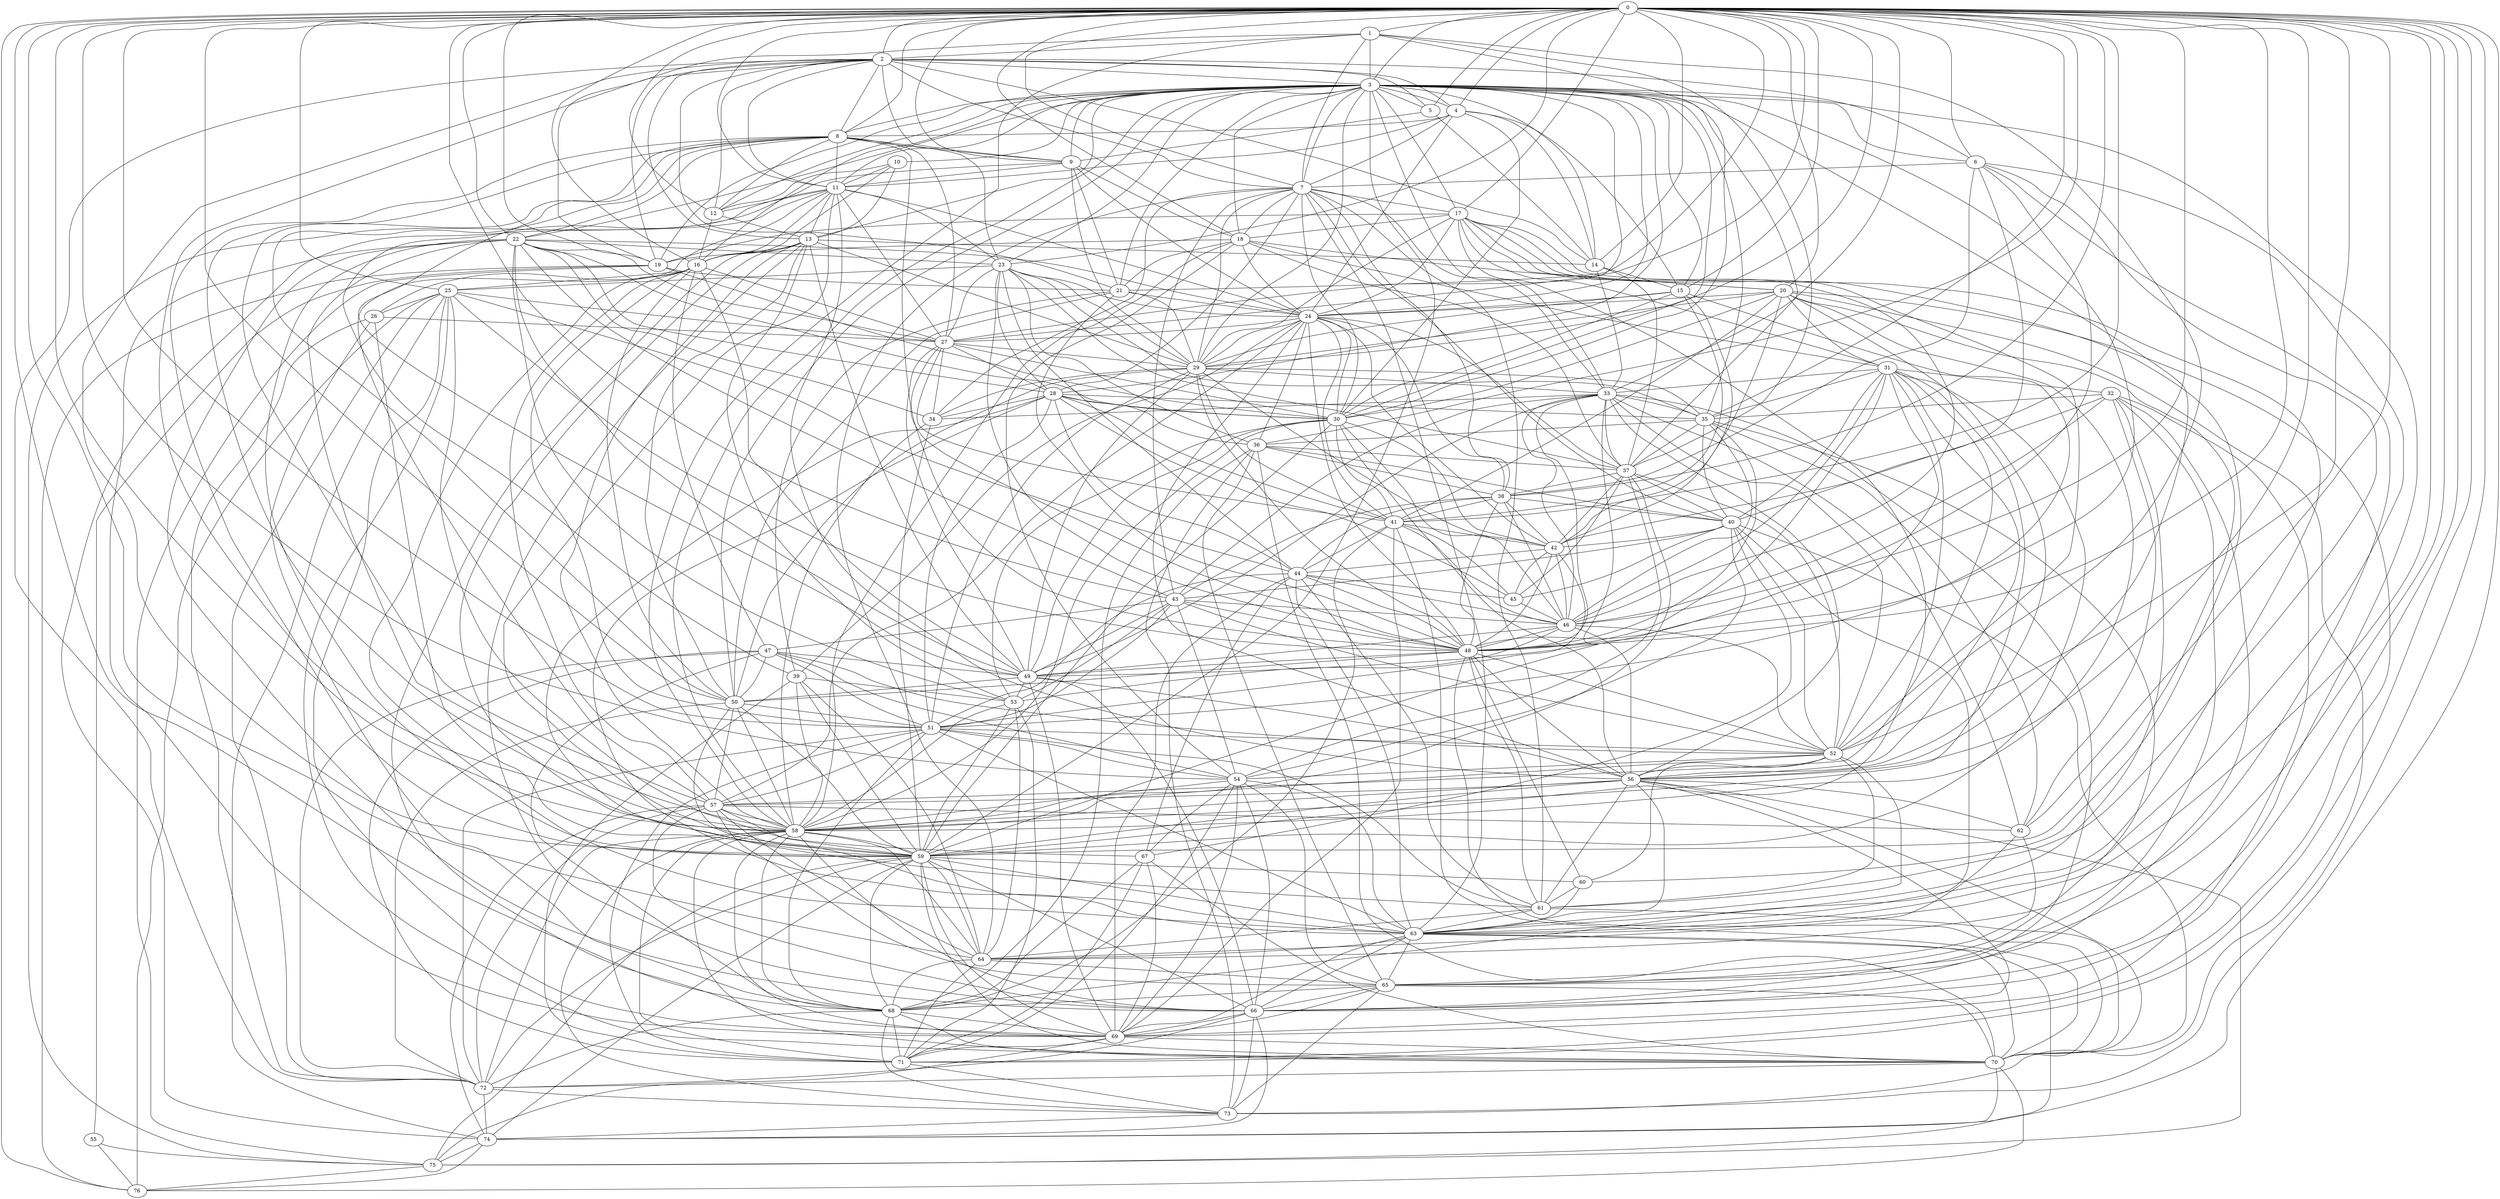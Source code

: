 graph G {
   8 -- 12
   8 -- 27
   8 -- 11
   8 -- 9
   8 -- 22
   8 -- 23
   8 -- 50
   8 -- 48
   8 -- 49
   8 -- 59
   8 -- 57
   8 -- 58
   64 -- 71
   64 -- 65
   64 -- 68
   0 -- 73
   0 -- 9
   0 -- 65
   0 -- 1
   0 -- 66
   0 -- 2
   0 -- 3
   0 -- 5
   0 -- 8
   0 -- 68
   0 -- 4
   0 -- 6
   0 -- 71
   0 -- 7
   0 -- 14
   0 -- 15
   0 -- 11
   0 -- 16
   0 -- 76
   0 -- 12
   0 -- 18
   0 -- 17
   0 -- 19
   0 -- 27
   0 -- 22
   0 -- 29
   0 -- 21
   0 -- 23
   0 -- 35
   0 -- 36
   0 -- 41
   0 -- 46
   0 -- 38
   0 -- 50
   0 -- 48
   0 -- 52
   0 -- 51
   0 -- 54
   0 -- 43
   0 -- 20
   0 -- 56
   0 -- 58
   0 -- 63
   0 -- 33
   0 -- 62
   0 -- 64
   0 -- 25
   0 -- 74
   1 -- 58
   1 -- 2
   1 -- 19
   1 -- 3
   1 -- 7
   1 -- 30
   1 -- 52
   1 -- 37
   2 -- 9
   2 -- 72
   2 -- 8
   2 -- 3
   2 -- 5
   2 -- 7
   2 -- 6
   2 -- 4
   2 -- 11
   2 -- 12
   2 -- 13
   2 -- 14
   2 -- 19
   2 -- 21
   2 -- 58
   2 -- 59
   3 -- 9
   3 -- 66
   3 -- 8
   3 -- 5
   3 -- 7
   3 -- 6
   3 -- 4
   3 -- 12
   3 -- 11
   3 -- 10
   3 -- 13
   3 -- 14
   3 -- 15
   3 -- 16
   3 -- 17
   3 -- 18
   3 -- 21
   3 -- 19
   3 -- 22
   3 -- 27
   3 -- 24
   3 -- 23
   3 -- 30
   3 -- 28
   3 -- 35
   3 -- 37
   3 -- 33
   3 -- 48
   3 -- 50
   3 -- 29
   3 -- 58
   3 -- 59
   3 -- 56
   4 -- 8
   4 -- 11
   4 -- 15
   4 -- 7
   4 -- 30
   4 -- 14
   4 -- 24
   5 -- 9
   5 -- 14
   6 -- 63
   6 -- 7
   6 -- 42
   6 -- 64
   6 -- 48
   6 -- 38
   6 -- 61
   7 -- 30
   7 -- 18
   7 -- 17
   7 -- 64
   7 -- 28
   7 -- 34
   7 -- 33
   7 -- 29
   7 -- 43
   7 -- 38
   7 -- 40
   7 -- 61
   7 -- 63
   9 -- 24
   9 -- 11
   9 -- 18
   9 -- 21
   9 -- 29
   9 -- 39
   10 -- 12
   10 -- 11
   10 -- 13
   10 -- 16
   11 -- 12
   11 -- 74
   11 -- 13
   11 -- 16
   11 -- 27
   11 -- 23
   11 -- 24
   11 -- 56
   11 -- 57
   11 -- 75
   11 -- 59
   12 -- 16
   12 -- 13
   13 -- 14
   13 -- 50
   13 -- 66
   13 -- 16
   13 -- 49
   13 -- 29
   13 -- 53
   13 -- 58
   13 -- 59
   13 -- 69
   14 -- 37
   14 -- 15
   14 -- 33
   15 -- 30
   15 -- 24
   15 -- 41
   15 -- 42
   15 -- 29
   15 -- 51
   16 -- 27
   16 -- 26
   16 -- 25
   16 -- 49
   16 -- 47
   16 -- 50
   16 -- 57
   16 -- 51
   16 -- 63
   17 -- 18
   17 -- 31
   17 -- 19
   17 -- 24
   17 -- 29
   17 -- 20
   17 -- 52
   17 -- 46
   17 -- 63
   17 -- 59
   17 -- 60
   18 -- 31
   18 -- 19
   18 -- 21
   18 -- 24
   18 -- 20
   18 -- 58
   18 -- 54
   18 -- 37
   19 -- 21
   19 -- 30
   19 -- 76
   19 -- 75
   19 -- 55
   20 -- 41
   20 -- 29
   20 -- 24
   20 -- 42
   20 -- 31
   20 -- 30
   20 -- 56
   20 -- 58
   20 -- 59
   20 -- 73
   20 -- 71
   21 -- 24
   21 -- 29
   21 -- 39
   21 -- 50
   21 -- 48
   22 -- 24
   22 -- 27
   22 -- 30
   22 -- 28
   22 -- 23
   22 -- 34
   22 -- 53
   22 -- 49
   22 -- 43
   22 -- 58
   22 -- 59
   22 -- 66
   22 -- 69
   23 -- 24
   23 -- 27
   23 -- 37
   23 -- 29
   23 -- 36
   23 -- 35
   23 -- 28
   23 -- 25
   23 -- 44
   23 -- 48
   24 -- 27
   24 -- 29
   24 -- 30
   24 -- 36
   24 -- 37
   24 -- 39
   24 -- 41
   24 -- 42
   24 -- 38
   24 -- 48
   24 -- 57
   24 -- 56
   25 -- 72
   25 -- 48
   25 -- 26
   25 -- 67
   25 -- 27
   25 -- 44
   25 -- 69
   25 -- 74
   25 -- 70
   25 -- 76
   26 -- 72
   26 -- 59
   26 -- 27
   26 -- 68
   27 -- 30
   27 -- 28
   27 -- 29
   27 -- 34
   27 -- 41
   27 -- 48
   27 -- 49
   28 -- 30
   28 -- 35
   28 -- 34
   28 -- 36
   28 -- 44
   28 -- 41
   28 -- 45
   28 -- 51
   28 -- 61
   28 -- 63
   29 -- 33
   29 -- 34
   29 -- 41
   29 -- 42
   29 -- 50
   29 -- 49
   29 -- 51
   29 -- 48
   29 -- 35
   30 -- 42
   30 -- 41
   30 -- 46
   30 -- 49
   30 -- 53
   30 -- 56
   30 -- 58
   30 -- 59
   31 -- 33
   31 -- 35
   31 -- 48
   31 -- 32
   31 -- 40
   31 -- 46
   31 -- 49
   31 -- 56
   31 -- 52
   31 -- 58
   31 -- 59
   31 -- 57
   32 -- 35
   32 -- 63
   32 -- 40
   32 -- 62
   32 -- 46
   32 -- 65
   32 -- 66
   32 -- 69
   33 -- 34
   33 -- 37
   33 -- 35
   33 -- 49
   33 -- 48
   33 -- 43
   33 -- 46
   33 -- 56
   33 -- 52
   33 -- 62
   33 -- 59
   33 -- 66
   34 -- 59
   34 -- 58
   35 -- 37
   35 -- 40
   35 -- 36
   35 -- 46
   35 -- 48
   35 -- 62
   35 -- 65
   36 -- 37
   36 -- 40
   36 -- 70
   36 -- 38
   36 -- 68
   36 -- 65
   36 -- 73
   37 -- 40
   37 -- 38
   37 -- 42
   37 -- 45
   37 -- 54
   37 -- 52
   37 -- 58
   38 -- 44
   38 -- 40
   38 -- 42
   38 -- 41
   38 -- 46
   38 -- 43
   38 -- 48
   39 -- 53
   39 -- 64
   39 -- 58
   39 -- 59
   39 -- 71
   40 -- 45
   40 -- 43
   40 -- 42
   40 -- 52
   40 -- 54
   40 -- 70
   40 -- 67
   40 -- 68
   41 -- 42
   41 -- 46
   41 -- 44
   41 -- 45
   41 -- 70
   41 -- 68
   41 -- 69
   42 -- 45
   42 -- 48
   42 -- 46
   42 -- 44
   42 -- 51
   43 -- 47
   43 -- 49
   43 -- 53
   43 -- 51
   43 -- 52
   43 -- 54
   43 -- 48
   43 -- 46
   44 -- 46
   44 -- 45
   44 -- 48
   44 -- 61
   44 -- 51
   44 -- 63
   44 -- 69
   44 -- 67
   45 -- 46
   46 -- 52
   46 -- 53
   46 -- 49
   46 -- 48
   46 -- 56
   47 -- 49
   47 -- 50
   47 -- 51
   47 -- 68
   47 -- 52
   47 -- 54
   47 -- 71
   47 -- 72
   48 -- 70
   48 -- 49
   48 -- 50
   48 -- 61
   48 -- 52
   48 -- 60
   48 -- 56
   49 -- 50
   49 -- 53
   49 -- 56
   49 -- 69
   49 -- 66
   50 -- 72
   50 -- 59
   50 -- 58
   50 -- 51
   50 -- 57
   50 -- 63
   51 -- 52
   51 -- 54
   51 -- 57
   51 -- 61
   51 -- 63
   51 -- 68
   51 -- 71
   51 -- 72
   52 -- 54
   52 -- 56
   52 -- 58
   52 -- 61
   52 -- 60
   52 -- 63
   53 -- 59
   53 -- 58
   53 -- 64
   53 -- 71
   54 -- 58
   54 -- 63
   54 -- 65
   54 -- 66
   54 -- 71
   54 -- 67
   54 -- 69
   55 -- 75
   55 -- 76
   56 -- 58
   56 -- 75
   56 -- 57
   56 -- 59
   56 -- 62
   56 -- 70
   56 -- 61
   56 -- 63
   56 -- 69
   57 -- 59
   57 -- 58
   57 -- 72
   57 -- 65
   57 -- 62
   57 -- 64
   57 -- 74
   57 -- 66
   58 -- 64
   58 -- 59
   58 -- 72
   58 -- 69
   58 -- 66
   58 -- 68
   58 -- 70
   58 -- 71
   58 -- 73
   59 -- 72
   59 -- 63
   59 -- 60
   59 -- 64
   59 -- 66
   59 -- 69
   59 -- 70
   59 -- 75
   59 -- 74
   59 -- 68
   60 -- 61
   60 -- 63
   61 -- 64
   61 -- 70
   61 -- 63
   62 -- 65
   62 -- 64
   63 -- 64
   63 -- 70
   63 -- 66
   63 -- 69
   63 -- 65
   63 -- 75
   65 -- 70
   65 -- 68
   65 -- 69
   65 -- 66
   65 -- 73
   66 -- 69
   66 -- 73
   66 -- 72
   66 -- 74
   67 -- 69
   67 -- 68
   67 -- 70
   67 -- 71
   68 -- 70
   68 -- 71
   68 -- 69
   68 -- 73
   68 -- 72
   69 -- 70
   69 -- 71
   69 -- 75
   70 -- 74
   70 -- 72
   70 -- 76
   71 -- 73
   72 -- 74
   72 -- 73
   73 -- 74
   74 -- 75
   74 -- 76
   75 -- 76
}
